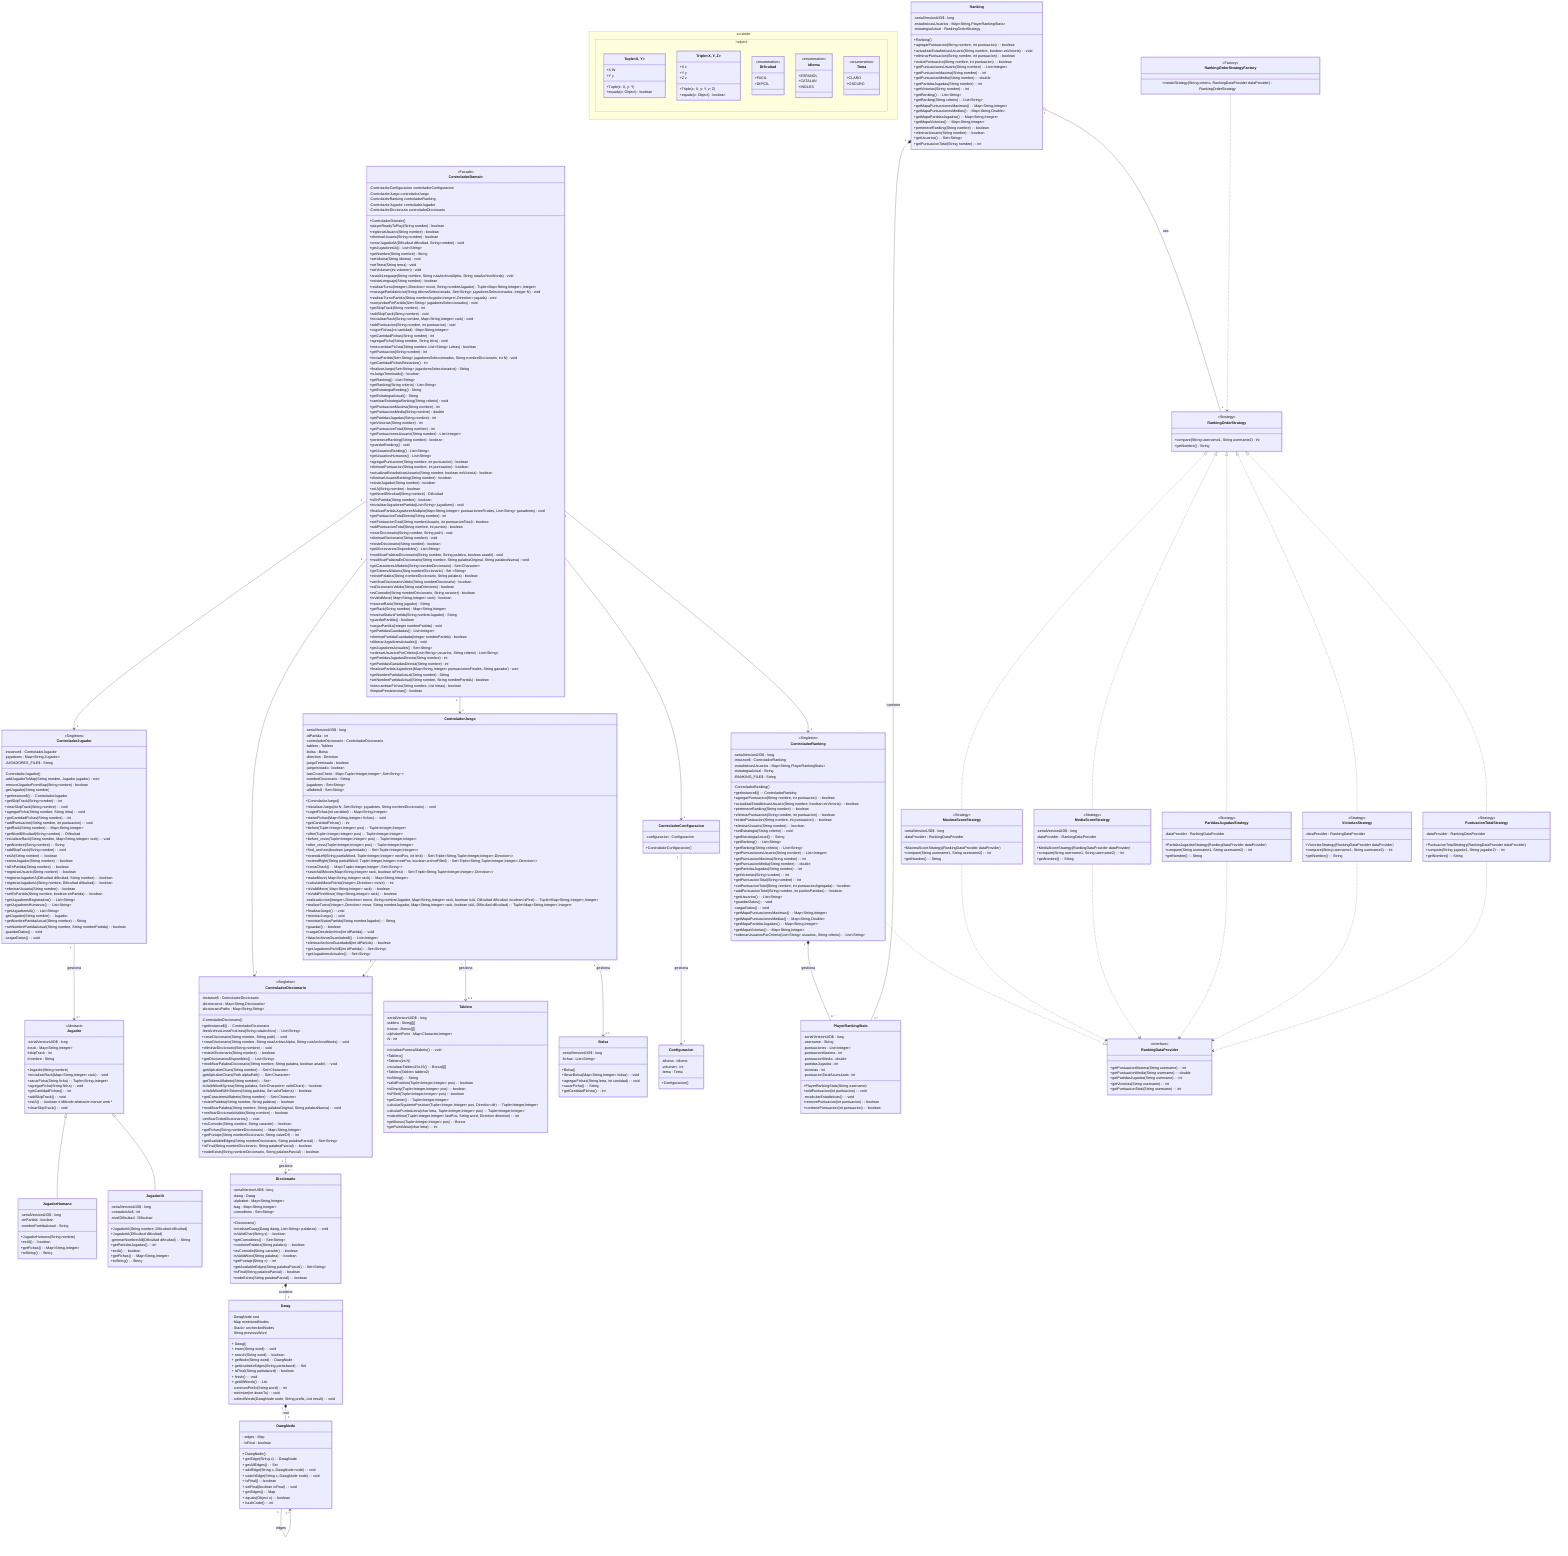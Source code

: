 classDiagram
    direction TB
    class ControladorDomain {
        <<Facade>>
        -ControladorConfiguracion controladorConfiguracion
        -ControladorJuego controladorJuego
        -ControladorRanking controladorRanking
        -ControladorJugador controladorJugador
        -ControladorDiccionario controladorDiccionario
        +ControladorDomain()
        +playerReadyToPlay(String nombre) boolean
        +registrarUsuario(String nombre) boolean
        +eliminarUsuario(String nombre) boolean
        +crearJugadorIA(Dificultad dificultad, String nombre) void
        +getJugadoresIA() List~String~
        +getNombre(String nombre) String
    
        +setIdioma(String idioma) void
        +setTema(String tema) void
        +setVolumen(int volumen) void
        +anadirLenguaje(String nombre, String rutaArchivoAlpha, String rutaArchivoWords) void
        +existeLenguaje(String nombre) boolean
        +realizarTurno(Triple~String,Tuple~Integer,Integer~,Direction~ move, String nombreJugador) Tuple~Map~String,Integer~,Integer~
        +managePartidaIniciar(String idiomaSeleccionado, Set~String~ jugadoresSeleccionados, Integer N) void
        +realizarTurnoPartida(String nombreJugador, Triple~String,Tuple~Integer,Integer~,Direction~ jugada) void
        +comprobarFinPartida(Set~String~ jugadoresSeleccionados) void
        +getSkipTrack(String nombre) int
        +addSkipTrack(String nombre) void
        +inicializarRack(String nombre, Map~String,Integer~ rack) void
        +addPuntuacion(String nombre, int puntuacion) void
        +cogerFichas(int cantidad) Map~String,Integer~
        +getCantidadFichas(String nombre) int
        +agregarFicha(String nombre, String letra) void
        +intercambiarFichas (String nombre, List~String~ Letras) boolean
        +getPuntuacion(String nombre) int
        +iniciarPartida(Set~String~ jugadoresSeleccionados, String nombreDiccionario, int N) void
        +getCantidadFichasRestantes() int
        +finalizarJuego(Set~String~ jugadoresSeleccionados) String
        +isJuegoTerminado() boolean
        +getRanking() List~String~
        +getRanking(String criterio) List~String~
        +getEstrategiaRanking() String
        +getEstrategiaActual() String
        +cambiarEstrategiaRanking(String criterio) void
        +getPuntuacionMaxima(String nombre) int
        +getPuntuacionMedia(String nombre) double
        +getPartidasJugadas(String nombre) int
        +getVictorias(String nombre) int
        +getPuntuacionTotal(String nombre) int
        +getPuntuacionesUsuario(String nombre) List~Integer~
        +perteneceRanking(String nombre) boolean
        +guardarRanking() void
        +getUsuariosRanking() List~String~
        +getUsuariosHumanos() List~String~
        +agregarPuntuacion(String nombre, int puntuacion) boolean
        +eliminarPuntuacion(String nombre, int puntuacion) boolean
        +actualizarEstadisticasUsuario(String nombre, boolean esVictoria) boolean
        +eliminarUsuarioRanking(String nombre) boolean
        +existeJugador(String nombre) boolean
        +esIA(String nombre) boolean
        +getNivelDificultad(String nombre) Dificultad
        +isEnPartida(String nombre) boolean
        +inicializarJugadoresPartida(List~String~ jugadores) void
        +finalizarPartidaJugadoresMultiple(Map~String,Integer~ puntuacionesFinales, List~String~ ganadores) void
        +getPuntuacionTotalDirecta(String nombre) int
        +setPuntuacionTotal(String nombreUsuario, int puntuacionTotal) boolean
        +addPuntuacionTotal(String nombre, int puntos) boolean
        +crearDiccionario(String nombre, String path) void
        +eliminarDiccionario(String nombre) void
        +existeDiccionario(String nombre) boolean
        +getDiccionariosDisponibles() List~String~
        +modificarPalabraDiccionario(String nombre, String palabra, boolean anadir) void
        +modificarPalabraEnDiccionario(String nombre, String palabraOriginal, String palabraNueva) void
        +getCaracteresAlfabeto(String nombreDiccionario) Set~Character~
        +getTokensAlfabeto(Strig nombreDiccionario)Set ~String~
        +existePalabra(String nombreDiccionario, String palabra) boolean
        +verificarDiccionarioValido(String nombreDiccionario) boolean
        +esDiccionarioValido(String rutaDirectorio) boolean
        +esComodin(String nombreDiccionario, String caracter) boolean
        +isValidMove(Triple~String,Tuple~Integer,Integer~,Direction~ move, Map~String,Integer~ rack) boolean
        +mostrarRack(String jugador) String
        +getRack(String nombre) Map~String,Integer~
        +mostrarStatusPartida(String nombreJugador) String
        +guardarPartida() boolean
        +cargarPartida(Integer nombrePartida) void
        +getPartidasGuardadas() List~Integer~
        +eliminarPartidaGuardada(Integer nombrePartida) boolean
        +aliberarJugadoresActuales() void
        +getJugadoresActuales() Set~String~
        +ordenarUsuariosPorCriterio(List~String~ usuarios, String criterio) List~String~
        +getPartidasJugadasDirecta(String nombre) int
        +getPartidasGanadasDirecta(String nombre) int
        +finalizarPartidaJugadores(Map~String,Integer~ puntuacionesFinales, String ganador) void
        +getNombrePartidaActual(String nombre) String
        +setNombrePartidaActual(String nombre, String nombrePartida) boolean
        +intercambiarFichas(String nombre, List<String> letras) boolean
        +limpiarPersistencias() boolean
    }
    class ControladorConfiguracion {
        -configuracion : Configuracion
        +ControladorConfiguracion()
    }
    
    class ControladorJuego {
        -serialVersionUID$ : long
        -idPartida : int
        -controladorDiccionario : ControladorDiccionario
        -tablero : Tablero
        -bolsa : Bolsa
        -direction : Direction
        -juegoTerminado : boolean
        -juegoIniciado : boolean
        -lastCrossCheck : Map~Tuple~Integer,Integer~,Set~String~~
        -nombreDiccionario : String
        -jugadores : Set~String~
        -alfabeto$ : Set~String~
        +ControladorJuego()
        +inicializarJuego(int N, Set~String~ jugadores, String nombreDiccionario) : void
        +cogerFichas(int cantidad) : Map~String,Integer~
        +meterFichas(Map~String,Integer~ fichas) : void
        +getCantidadFichas() : int
        +before(Tuple~Integer,Integer~ pos) : Tuple~Integer,Integer~
        +after(Tuple~Integer,Integer~ pos) : Tuple~Integer,Integer~
        +before_cross(Tuple~Integer,Integer~ pos) : Tuple~Integer,Integer~
        +after_cross(Tuple~Integer,Integer~ pos) : Tuple~Integer,Integer~
        +find_anchors(boolean juegoIniciado) : Set~Tuple~Integer,Integer~~
        +extendLeft(String partialWord, Map~String,Integer~ rack, Tuple~Integer,Integer~ nextPos, int limit) : Set~Triple~String,Tuple~Integer,Integer~,Direction~~
        +extendRight(String partialWord, Map~String,Integer~ rack, Tuple~Integer,Integer~ nextPos, boolean archorFilled) : Set~Triple~String,Tuple~Integer,Integer~,Direction~~
        +crossCheck() : Map~Tuple~Integer,Integer~,Set~String~~
        +searchAllMoves(Map~String,Integer~ rack, boolean isFirst) : Set~Triple~String,Tuple~Integer,Integer~,Direction~~
        +makeMove(Triple~String,Tuple~Integer,Integer~,Direction~ move, Map~String,Integer~ rack) : Map~String,Integer~
        +calculateMovePoints(Triple~String,Tuple~Integer,Integer~,Direction~ move) : int
        +isValidMove(Triple~String,Tuple~Integer,Integer~,Direction~ move, Map~String,Integer~ rack) : boolean
        +isValidFirstMove(Triple~String,Tuple~Integer,Integer~,Direction~ move, Map~String,Integer~ rack) : boolean
        -realizarAccion(Triple~String,Tuple~Integer,Integer~,Direction~ move, String nombreJugador, Map~String,Integer~ rack, boolean isIA, Dificultad dificultad, boolean isFirst) : Tuple~Map~String,Integer~,Integer~
        +realizarTurno(Triple~String,Tuple~Integer,Integer~,Direction~ move, String nombreJugador, Map~String,Integer~ rack, boolean isIA, Dificultad dificultad) : Tuple~Map~String,Integer~,Integer~
        +finalizarJuego() : void
        +reiniciarJuego() : void
        +mostrarStatusPartida(String nombreJugador) : String
        +guardar() : boolean
        +cargarDesdeArchivo(int idPartida) : void
        +listarArchivosGuardados$() : List~Integer~
        +eliminarArchivoGuardado$(int idPartida) : boolean
        +getJugadoresPorId$(int idPartida) : Set~String~
        +getJugadoresActuales() : Set~String~
    }
    class ControladorJugador {
        <<Singleton>>
        -instance$ : ControladorJugador
        -jugadores : Map~String,Jugador~
        -JUGADORES_FILE$ : String
        -ControladorJugador()
        -addJugadorToMap(String nombre, Jugador jugador) void
        -removeJugadorFromMap(String nombre) boolean
        -getJugador(String nombre)
        +getInstance$() : ControladorJugador
        +getSkipTrack(String nombre) : int
        +clearSkipTrack(String nombre) : void
        +agregarFicha(String nombre, String letra) : void
        +getCantidadFichas(String nombre) : int
        +addPuntuacion(String nombre, int puntuacion) : void
        +getRack(String nombre) : Map~String,Integer~
        +getNivelDificultad(String nombre) : Dificultad
        +inicializarRack(String nombre, Map~String,Integer~ rack) : void
        +getNombre(String nombre) : String
        +addSkipTrack(String nombre) : void
        +esIA(String nombre) : boolean
        +existeJugador(String nombre) : boolean
        +isEnPartida(String nombre) : boolean
        +registrarUsuario(String nombre) : boolean
        +registrarJugadorIA(Dificultad dificultad, String nombre) : boolean
        +registrarJugadorIA(String nombre, Dificultad dificultad) : boolean
        +eliminarUsuario(String nombre) : boolean
        +setEnPartida(String nombre, boolean enPartida) : boolean
        +getJugadoresRegistrados() : List~String~
        +getJugadoresHumanos() : List~String~
        +getJugadoresIA() : List~String~
        -getJugador(String nombre) : Jugador
        +getNombrePartidaActual(String nombre) : String
        +setNombrePartidaActual(String nombre, String nombrePartida) : boolean
        -guardarDatos() : void
        -cargarDatos() : void
    }
    class ControladorRanking {
        <<Singleton>>
        -serialVersionUID$ : long
        -instance$ : ControladorRanking
        -estadisticasUsuarios : Map~String,PlayerRankingStats~
        -estrategiaActual : String
        -RANKING_FILE$ : String
        -ControladorRanking()
        +getInstance$() : ControladorRanking
        +agregarPuntuacion(String nombre, int puntuacion) : boolean
        +actualizarEstadisticasUsuario(String nombre, boolean esVictoria) : boolean
        +perteneceRanking(String nombre) : boolean
        +eliminarPuntuacion(String nombre, int puntuacion) : boolean
        +existePuntuacion(String nombre, int puntuacion) : boolean
        +eliminarUsuario(String nombre) : boolean
        +setEstrategia(String criterio) : void
        +getEstrategiaActual() : String
        +getRanking() : List~String~
        +getRanking(String criterio) : List~String~
        +getPuntuacionesUsuario(String nombre) : List~Integer~
        +getPuntuacionMaxima(String nombre) : int
        +getPuntuacionMedia(String nombre) : double
        +getPartidasJugadas(String nombre) : int
        +getVictorias(String nombre) : int
        +getPuntuacionTotal(String nombre) : int
        +setPuntuacionTotal(String nombre, int puntuacionAgregada) : boolean
        +addPuntuacionTotal(String nombre, int puntosPartidas) : boolean
        +getUsuarios() : List~String~
        +guardarDatos() : void
        -cargarDatos() : void
        +getMapaPuntuacionesMaximas() : Map~String,Integer~
        +getMapaPuntuacionesMedias() : Map~String,Double~
        +getMapaPartidasJugadas() : Map~String,Integer~
        +getMapaVictorias() : Map~String,Integer~
        +ordenarUsuariosPorCriterio(List~String~ usuarios, String criterio) : List~String~
    }
    class ControladorDiccionario {
        <<Singleton>>
        -instance$ : ControladorDiccionario
        -diccionarios : Map~String,Diccionario~
        -diccionarioPaths : Map~String,String~
        -ControladorDiccionario()
        +getInstance$() : ControladorDiccionario
        -leerArchivoLineaPorLinea(String rutaArchivo) : List~String~
        +crearDiccionario(String nombre, String path) : void
        +crearDiccionario(String nombre, String rutaArchivoAlpha, String rutaArchivoWords) : void
        +eliminarDiccionario(String nombre) : void
        +existeDiccionario(String nombre) : boolean
        +getDiccionariosDisponibles() : List~String~
        +modificarPalabraDiccionario(String nombre, String palabra, boolean anadir) : void
        -getAlphabetChars(String nombre) : Set~Character~
        -getAlphabetChars(Path alphaPath) : Set~Character~
        -getTokensAlfabeto(String nombre) : Set<String>~
        -isValidWordSyntax(String palabra, Set~Character~ validChars) : boolean
        -isValidWordWithTokens(String palabra, Set<String> validTokens): boolean
        +getCaracteresAlfabeto(String nombre) : Set~Character~
        +existePalabra(String nombre, String palabra) : boolean
        +modificarPalabra(String nombre, String palabraOriginal, String palabraNueva) : void
        +verificarDiccionarioValido(String nombre) : boolean
        -verificarTodosDiccionarios() : void
        +esComodin(String nombre, String caracter) : boolean
        +getFichas(String nombreDiccionario) : Map~String,Integer~
        +getPuntaje(String nombreDiccionario, String valueOf) : int
        +getAvailableEdges(String nombreDiccionario, String palabraParcial) : Set~String~
        +isFinal(String nombreDiccionario, String palabraParcial) : boolean
        +nodeExists(String nombreDiccionario, String palabraParcial) : boolean
    }
    class Jugador {
        <<Abstract>>
        -serialVersionUID$ : long
        #rack : Map~String,Integer~
        #skipTrack : int
        #nombre : String
        +Jugador(String nombre)

        +inicializarRack(Map~String,Integer~ rack) : void
        +sacarFicha(String ficha) : Tuple~String,Integer~
        +agregarFicha(String ficha) : void
        +getCantidadFichas() : int
        +addSkipTrack() : void
        +esIA()* : boolean  # Mètode abstracte marcat amb *
        +clearSkipTrack() : void
    }
    class JugadorHumano {
        -serialVersionUID$ : long
        -enPartida : boolean
        -nombrePartidaActual : String
        +JugadorHumano(String nombre)
        +esIA() : boolean
        +getFichas() : Map~String,Integer~
        +toString() : String
    }
    class JugadorIA {
        -serialVersionUID$ : long
        -contadorIAs$ : int
        -nivelDificultad : Dificultad
        +JugadorIA(String nombre, Dificultad dificultad)
        +JugadorIA(Dificultad dificultad)
        -generarNombreIA$(Dificultad dificultad) : String
        +getPartidasJugadas() : int
        +esIA() : boolean
        +getFichas() : Map~String,Integer~
        +toString() : String
    }
    class Tablero {
        -serialVersionUID$ : long
        -tablero : String[][]
        -bonus : Bonus[][]
        -alphabetPoint : Map~Character,Integer~
        -N : int
        -inicializarPuntosAlfabeto() : void
        +Tablero()
        +Tablero(int N)
        -inicializarTablero15x15() : Bonus[][]
        +Tablero(Tablero tablero2)
        +toString() : String
        +validPosition(Tuple~Integer,Integer~ pos) : boolean
        +isEmpty(Tuple~Integer,Integer~ pos) : boolean
        +isFilled(Tuple~Integer,Integer~ pos) : boolean
        +getCenter() : Tuple~Integer,Integer~
        -calcularSiguientePosicion(Tuple~Integer,Integer~ pos, Direction dir) : Tuple~Integer,Integer~
        -calcularPuntosLetra(char letra, Tuple~Integer,Integer~ pos) : Tuple~Integer,Integer~
        +makeMove(Tuple~Integer,Integer~ lastPos, String word, Direction direction) : int
        +getBonus(Tuple~Integer,Integer~ pos) : Bonus
        +getPointValue(char letra) : int
    }
    class Bolsa {
        -serialVersionUID$ : long
        -fichas : List~String~
        +Bolsa()
        +llenarBolsa(Map~String,Integer~ bolsa) : void
        +agregarFichas(String letra, int cantidad) : void
        +sacarFicha() : String
        +getCantidadFichas() : int
    }
    class Diccionario {
        -serialVersionUID$ : long
        -dawg : Dawg
        -alphabet : Map~String,Integer~
        -bag : Map~String,Integer~
        -comodines : Set~String~
        +Diccionario()
        -inicializarDawg(Dawg dawg, List~String~ palabras) : void
        -isValidChar(String s) : boolean
        +getComodines() : Set~String~
        +contienePalabra(String palabra) : boolean
        +esComodin(String caracter) : boolean
        -isValidWord(String palabra) : boolean
        +getPuntaje(String c) : int
        +getAvailableEdges(String palabraParcial) : Set~String~
        +isFinal(String palabraParcial) : boolean
        +nodeExists(String palabraParcial) : boolean
    }
    class Dawg {
    - DawgNode root
    - Map<DawgNode, DawgNode> minimizedNodes
    - Stack<Triple<DawgNode, String, DawgNode>> uncheckedNodes
    - String previousWord
    + Dawg()
    + insert(String word) : void
    + search(String word) : boolean
    + getNode(String word) : DawgNode
    + getAvailableEdges(String partialword) : Set<String>
    + isFinal(String partialword) : boolean
    + finish() : void
    + getAllWords() : List<String>
    - commonPrefix(String word) : int
    - minimize(int downTo) : void
    - collectWords(DawgNode node, String prefix, List<String> result) : void
    }
    class DawgNode {
    - edges : Map<String, DawgNode>
    - isFinal : boolean
    + DawgNode()
    + getEdge(String c) : DawgNode
    + getAllEdges() : Set<String>
    + addEdge(String c, DawgNode node) : void
    + switchEdge(String c, DawgNode node) : void
    + isFinal() : boolean
    + setFinal(boolean isFinal) : void
    + getEdges() : Map<String, DawgNode>
    + equals(Object o) : boolean
    + hashCode() : int
    }
    class Configuracion {
        -idioma : Idioma
        -volumen : int
        -tema : Tema
        +Configuracion()
    }
    class Ranking {
        -serialVersionUID$ : long
        -estadisticasUsuarios : Map~String,PlayerRankingStats~
        -estrategiaActual : RankingOrderStrategy
        +Ranking()
        +agregarPuntuacion(String nombre, int puntuacion) : boolean
        +actualizarEstadisticasUsuario(String nombre, boolean esVictoria) : void
        +eliminarPuntuacion(String nombre, int puntuacion) : boolean
        +existePuntuacion(String nombre, int puntuacion) : boolean
        +getPuntuacionesUsuario(String nombre) : List~Integer~
        +getPuntuacionMaxima(String nombre) : int
        +getPuntuacionMedia(String nombre) : double
        +getPartidasJugadas(String nombre) : int
        +getVictorias(String nombre) : int
        +getRanking() : List~String~
        +getRanking(String criterio) : List~String~
        +getMapaPuntuacionesMaximas() : Map~String,Integer~
        +getMapaPuntuacionesMedias() : Map~String,Double~
        +getMapaPartidasJugadas() : Map~String,Integer~
        +getMapaVictorias() : Map~String,Integer~
        +perteneceRanking(String nombre) : boolean
        +eliminarUsuario(String nombre) : boolean
        +getUsuarios() : Set~String~
        +getPuntuacionTotal(String nombre) : int
    }
    class PlayerRankingStats {
      -serialVersionUID$ : long
        -username : String
        -puntuaciones : List~Integer~
        -puntuacionMaxima : int
        -puntuacionMedia : double
        -partidasJugadas : int
        -victorias : int
        -puntuacionTotalAcumulada : int
        +PlayerRankingStats(String username)
        +addPuntuacion(int puntuacion) : void
        -recalcularEstadisticas() : void
        +removePuntuacion(int puntuacion) : boolean
        +contienePuntuacion(int puntuacion) : boolean
    }
    class RankingOrderStrategy {
        <<Strategy>>
        <<interface>>
        +compare(String username1, String username2) int
        +getNombre() String
    }
    class MaximaScoreStrategy {
        <<Strategy>>
        -serialVersionUID$ : long
        -dataProvider : RankingDataProvider
        +MaximaScoreStrategy(RankingDataProvider dataProvider)
        +compare(String username1, String username2) : int
        +getNombre() : String
    }
    class MediaScoreStrategy {
        <<Strategy>>
        -serialVersionUID$ : long
        -dataProvider : RankingDataProvider
        +MediaScoreStrategy(RankingDataProvider dataProvider)
        +compare(String username1, String username2) : int
        +getNombre() : String
    }
    class PuntuacionTotalStrategy {
        <<Strategy>>
        -dataProvider : RankingDataProvider
        +PuntuacionTotalStrategy(RankingDataProvider dataProvider)
        +compare(String jugador1, String jugador2) : int
        +getNombre() : String
    }
    class PartidasJugadasStrategy {
        <<Strategy>>
        -dataProvider : RankingDataProvider
        +PartidasJugadasStrategy(RankingDataProvider dataProvider)
        +compare(String username1, String username2) : int
        +getNombre() : String
    }
    class RankingOrderStrategyFactory {
        <<Factory>>
        +createStrategy(String criterio, RankingDataProvider dataProvider) RankingOrderStrategy
    }
    class RankingDataProvider {
        <<interface>>
        +getPuntuacionMaxima(String username) : int
        +getPuntuacionMedia(String username) : double
        +getPartidasJugadas(String username) : int
        +getVictorias(String username) : int
        +getPuntuacionTotal(String username) : int
    }
    class VictoriasStrategy {
        <<Strategy>>
        -dataProvider : RankingDataProvider
        +VictoriasStrategy(RankingDataProvider dataProvider)
        +compare(String username1, String username2) : int
        +getNombre() : String
    }
namespace scrabble.helpers {
  class Tuple~X, Y~ {
    +X W
    +Y y
    +Tuple(x: X, y: Y)
    +equals(o: Object) boolean
  }
  class Triple~X, Y, Z~ {
    +X x
    +Y y
    +Z z
    +Triple(x: X, y: Y, z: Z)
    +equals(o: Object) boolean
  }
  class Dificultad {
    <<enumeration>>
    +FACIL
    +DIFICIL
  }
  class Idioma {
    <<enumeration>>
    +ESPANOL
    +CATALAN
    +INGLES
  }
  class Tema {
    <<enumeration>>
    +CLARO
    +OSCURO
  }
}
    ControladorJugador "1" --> "0..*" Jugador : gestiona
    ControladorConfiguracion "1" --> "1" Configuracion : gestiona
    ControladorJuego "1" --> "0..1" Tablero : gestiona
    ControladorJuego "1" --> "0..1" Bolsa : gestiona
    ControladorRanking "1" *-- "0..*" PlayerRankingStats : gestiona
    ControladorDiccionario "1" --> "0..*" Diccionario : gestiona
    Diccionario "1" *-- "1" Dawg : contiene
    Dawg "1" *-- "1" DawgNode : root
    DawgNode "1" --> "0..*" DawgNode : edges
    Ranking "1" *-- "0..*" PlayerRankingStats : contiene
    Ranking "1" o-- "1" RankingOrderStrategy : usa
    ControladorDomain "1" --> "1" ControladorConfiguracion
    ControladorDomain "1" --> "1" ControladorJuego
    ControladorDomain "1" --> "1" ControladorRanking
    ControladorDomain "1" --> "1" ControladorJugador
    ControladorDomain "1" --> "1" ControladorDiccionario
    ControladorJuego "1" --> "1" ControladorDiccionario
    ControladorRanking ..|> RankingDataProvider
    Jugador <|-- JugadorHumano
    Jugador <|-- JugadorIA
    RankingOrderStrategy <|.. VictoriasStrategy
    RankingOrderStrategy <|.. PuntuacionTotalStrategy
    RankingOrderStrategy <|.. MaximaScoreStrategy
    RankingOrderStrategy <|.. MediaScoreStrategy
    RankingOrderStrategy <|.. PartidasJugadasStrategy
    RankingOrderStrategyFactory ..> RankingOrderStrategy
    MaximaScoreStrategy ..> RankingDataProvider
    MediaScoreStrategy ..> RankingDataProvider
    PartidasJugadasStrategy ..> RankingDataProvider
    VictoriasStrategy ..> RankingDataProvider
    PuntuacionTotalStrategy ..> RankingDataProvider
